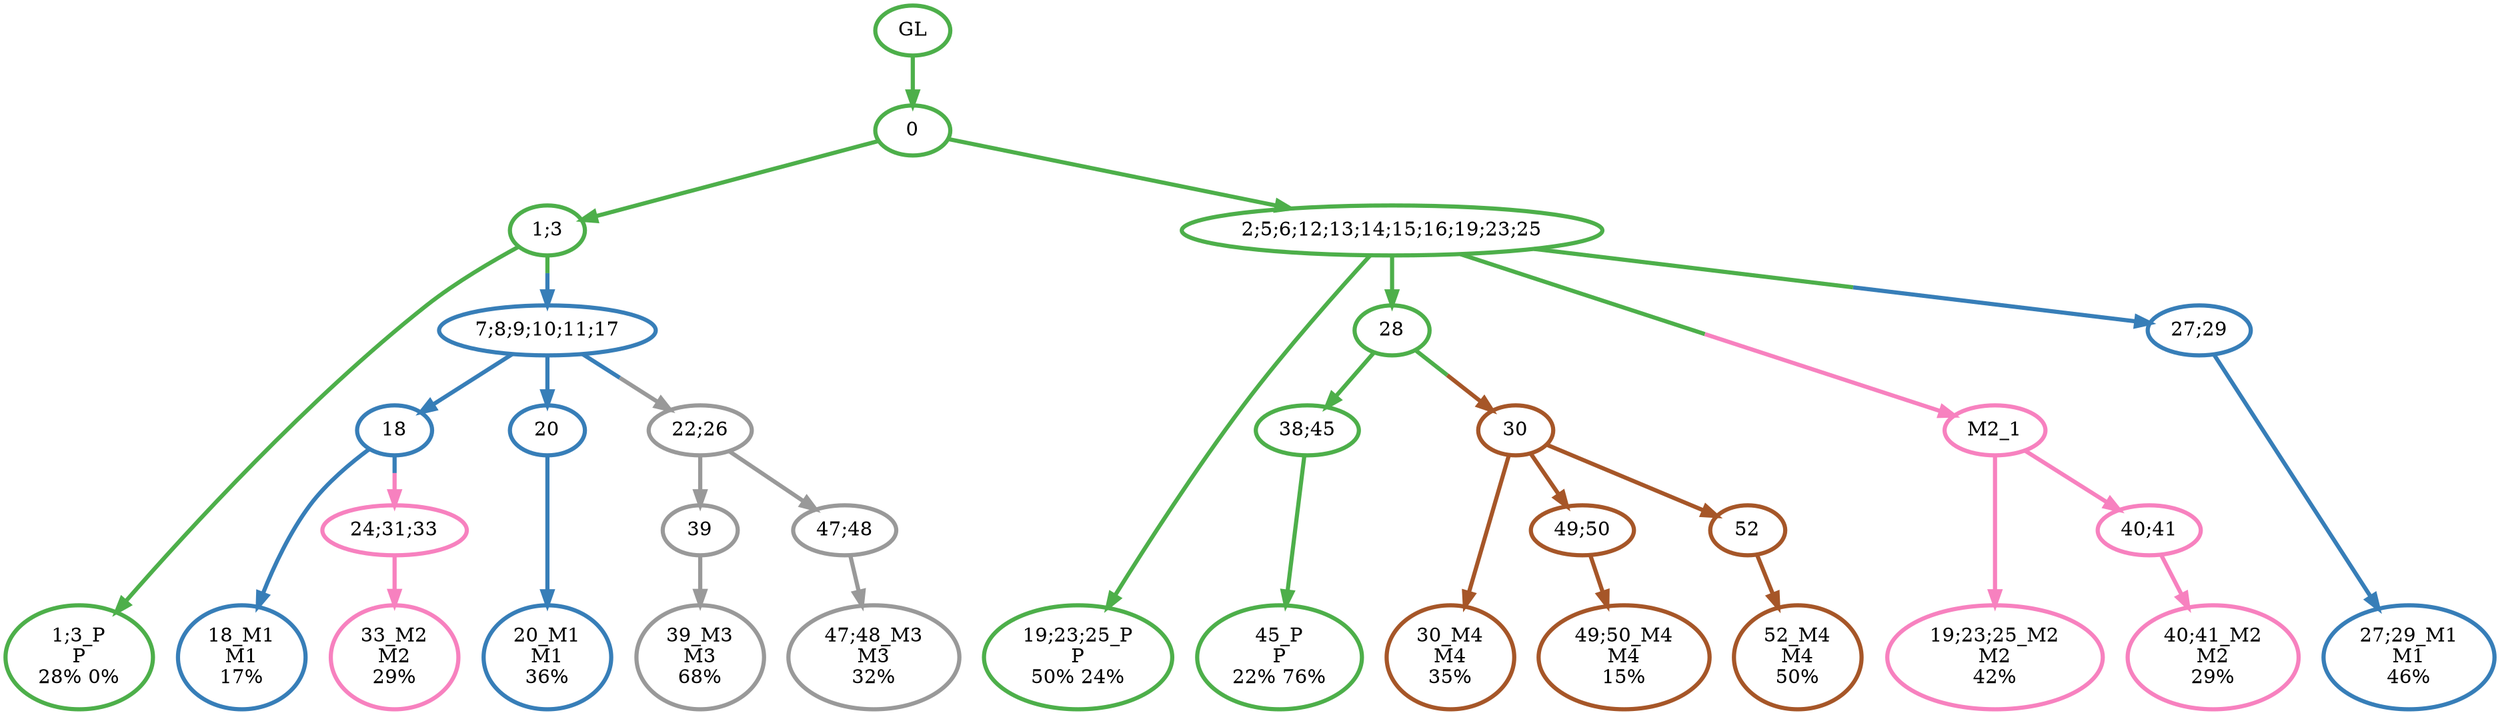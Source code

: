 digraph T {
	{
		rank=same
		29 [penwidth=3,colorscheme=set19,color=3,label="1;3_P\nP\n28% 0%"]
		27 [penwidth=3,colorscheme=set19,color=3,label="19;23;25_P\nP\n50% 24%"]
		24 [penwidth=3,colorscheme=set19,color=3,label="45_P\nP\n22% 76%"]
		22 [penwidth=3,colorscheme=set19,color=2,label="18_M1\nM1\n17%"]
		20 [penwidth=3,colorscheme=set19,color=2,label="20_M1\nM1\n36%"]
		19 [penwidth=3,colorscheme=set19,color=2,label="27;29_M1\nM1\n46%"]
		18 [penwidth=3,colorscheme=set19,color=8,label="33_M2\nM2\n29%"]
		17 [penwidth=3,colorscheme=set19,color=8,label="19;23;25_M2\nM2\n42%"]
		15 [penwidth=3,colorscheme=set19,color=8,label="40;41_M2\nM2\n29%"]
		13 [penwidth=3,colorscheme=set19,color=9,label="39_M3\nM3\n68%"]
		11 [penwidth=3,colorscheme=set19,color=9,label="47;48_M3\nM3\n32%"]
		10 [penwidth=3,colorscheme=set19,color=7,label="30_M4\nM4\n35%"]
		8 [penwidth=3,colorscheme=set19,color=7,label="49;50_M4\nM4\n15%"]
		6 [penwidth=3,colorscheme=set19,color=7,label="52_M4\nM4\n50%"]
	}
	32 [penwidth=3,colorscheme=set19,color=3,label="GL"]
	31 [penwidth=3,colorscheme=set19,color=3,label="0"]
	30 [penwidth=3,colorscheme=set19,color=3,label="1;3"]
	28 [penwidth=3,colorscheme=set19,color=3,label="2;5;6;12;13;14;15;16;19;23;25"]
	26 [penwidth=3,colorscheme=set19,color=3,label="28"]
	25 [penwidth=3,colorscheme=set19,color=3,label="38;45"]
	23 [penwidth=3,colorscheme=set19,color=2,label="18"]
	21 [penwidth=3,colorscheme=set19,color=2,label="20"]
	16 [penwidth=3,colorscheme=set19,color=8,label="40;41"]
	14 [penwidth=3,colorscheme=set19,color=9,label="39"]
	12 [penwidth=3,colorscheme=set19,color=9,label="47;48"]
	9 [penwidth=3,colorscheme=set19,color=7,label="49;50"]
	7 [penwidth=3,colorscheme=set19,color=7,label="52"]
	5 [penwidth=3,colorscheme=set19,color=9,label="22;26"]
	4 [penwidth=3,colorscheme=set19,color=8,label="24;31;33"]
	3 [penwidth=3,colorscheme=set19,color=7,label="30"]
	2 [penwidth=3,colorscheme=set19,color=8,label="M2_1"]
	1 [penwidth=3,colorscheme=set19,color=2,label="27;29"]
	0 [penwidth=3,colorscheme=set19,color=2,label="7;8;9;10;11;17"]
	32 -> 31 [penwidth=3,colorscheme=set19,color=3]
	31 -> 30 [penwidth=3,colorscheme=set19,color=3]
	31 -> 28 [penwidth=3,colorscheme=set19,color=3]
	30 -> 29 [penwidth=3,colorscheme=set19,color=3]
	30 -> 0 [penwidth=3,colorscheme=set19,color="3;0.5:2"]
	28 -> 27 [penwidth=3,colorscheme=set19,color=3]
	28 -> 26 [penwidth=3,colorscheme=set19,color=3]
	28 -> 2 [penwidth=3,colorscheme=set19,color="3;0.5:8"]
	28 -> 1 [penwidth=3,colorscheme=set19,color="3;0.5:2"]
	26 -> 25 [penwidth=3,colorscheme=set19,color=3]
	26 -> 3 [penwidth=3,colorscheme=set19,color="3;0.5:7"]
	25 -> 24 [penwidth=3,colorscheme=set19,color=3]
	23 -> 22 [penwidth=3,colorscheme=set19,color=2]
	23 -> 4 [penwidth=3,colorscheme=set19,color="2;0.5:8"]
	21 -> 20 [penwidth=3,colorscheme=set19,color=2]
	16 -> 15 [penwidth=3,colorscheme=set19,color=8]
	14 -> 13 [penwidth=3,colorscheme=set19,color=9]
	12 -> 11 [penwidth=3,colorscheme=set19,color=9]
	9 -> 8 [penwidth=3,colorscheme=set19,color=7]
	7 -> 6 [penwidth=3,colorscheme=set19,color=7]
	5 -> 14 [penwidth=3,colorscheme=set19,color=9]
	5 -> 12 [penwidth=3,colorscheme=set19,color=9]
	4 -> 18 [penwidth=3,colorscheme=set19,color=8]
	3 -> 10 [penwidth=3,colorscheme=set19,color=7]
	3 -> 9 [penwidth=3,colorscheme=set19,color=7]
	3 -> 7 [penwidth=3,colorscheme=set19,color=7]
	2 -> 17 [penwidth=3,colorscheme=set19,color=8]
	2 -> 16 [penwidth=3,colorscheme=set19,color=8]
	1 -> 19 [penwidth=3,colorscheme=set19,color=2]
	0 -> 23 [penwidth=3,colorscheme=set19,color=2]
	0 -> 21 [penwidth=3,colorscheme=set19,color=2]
	0 -> 5 [penwidth=3,colorscheme=set19,color="2;0.5:9"]
}
